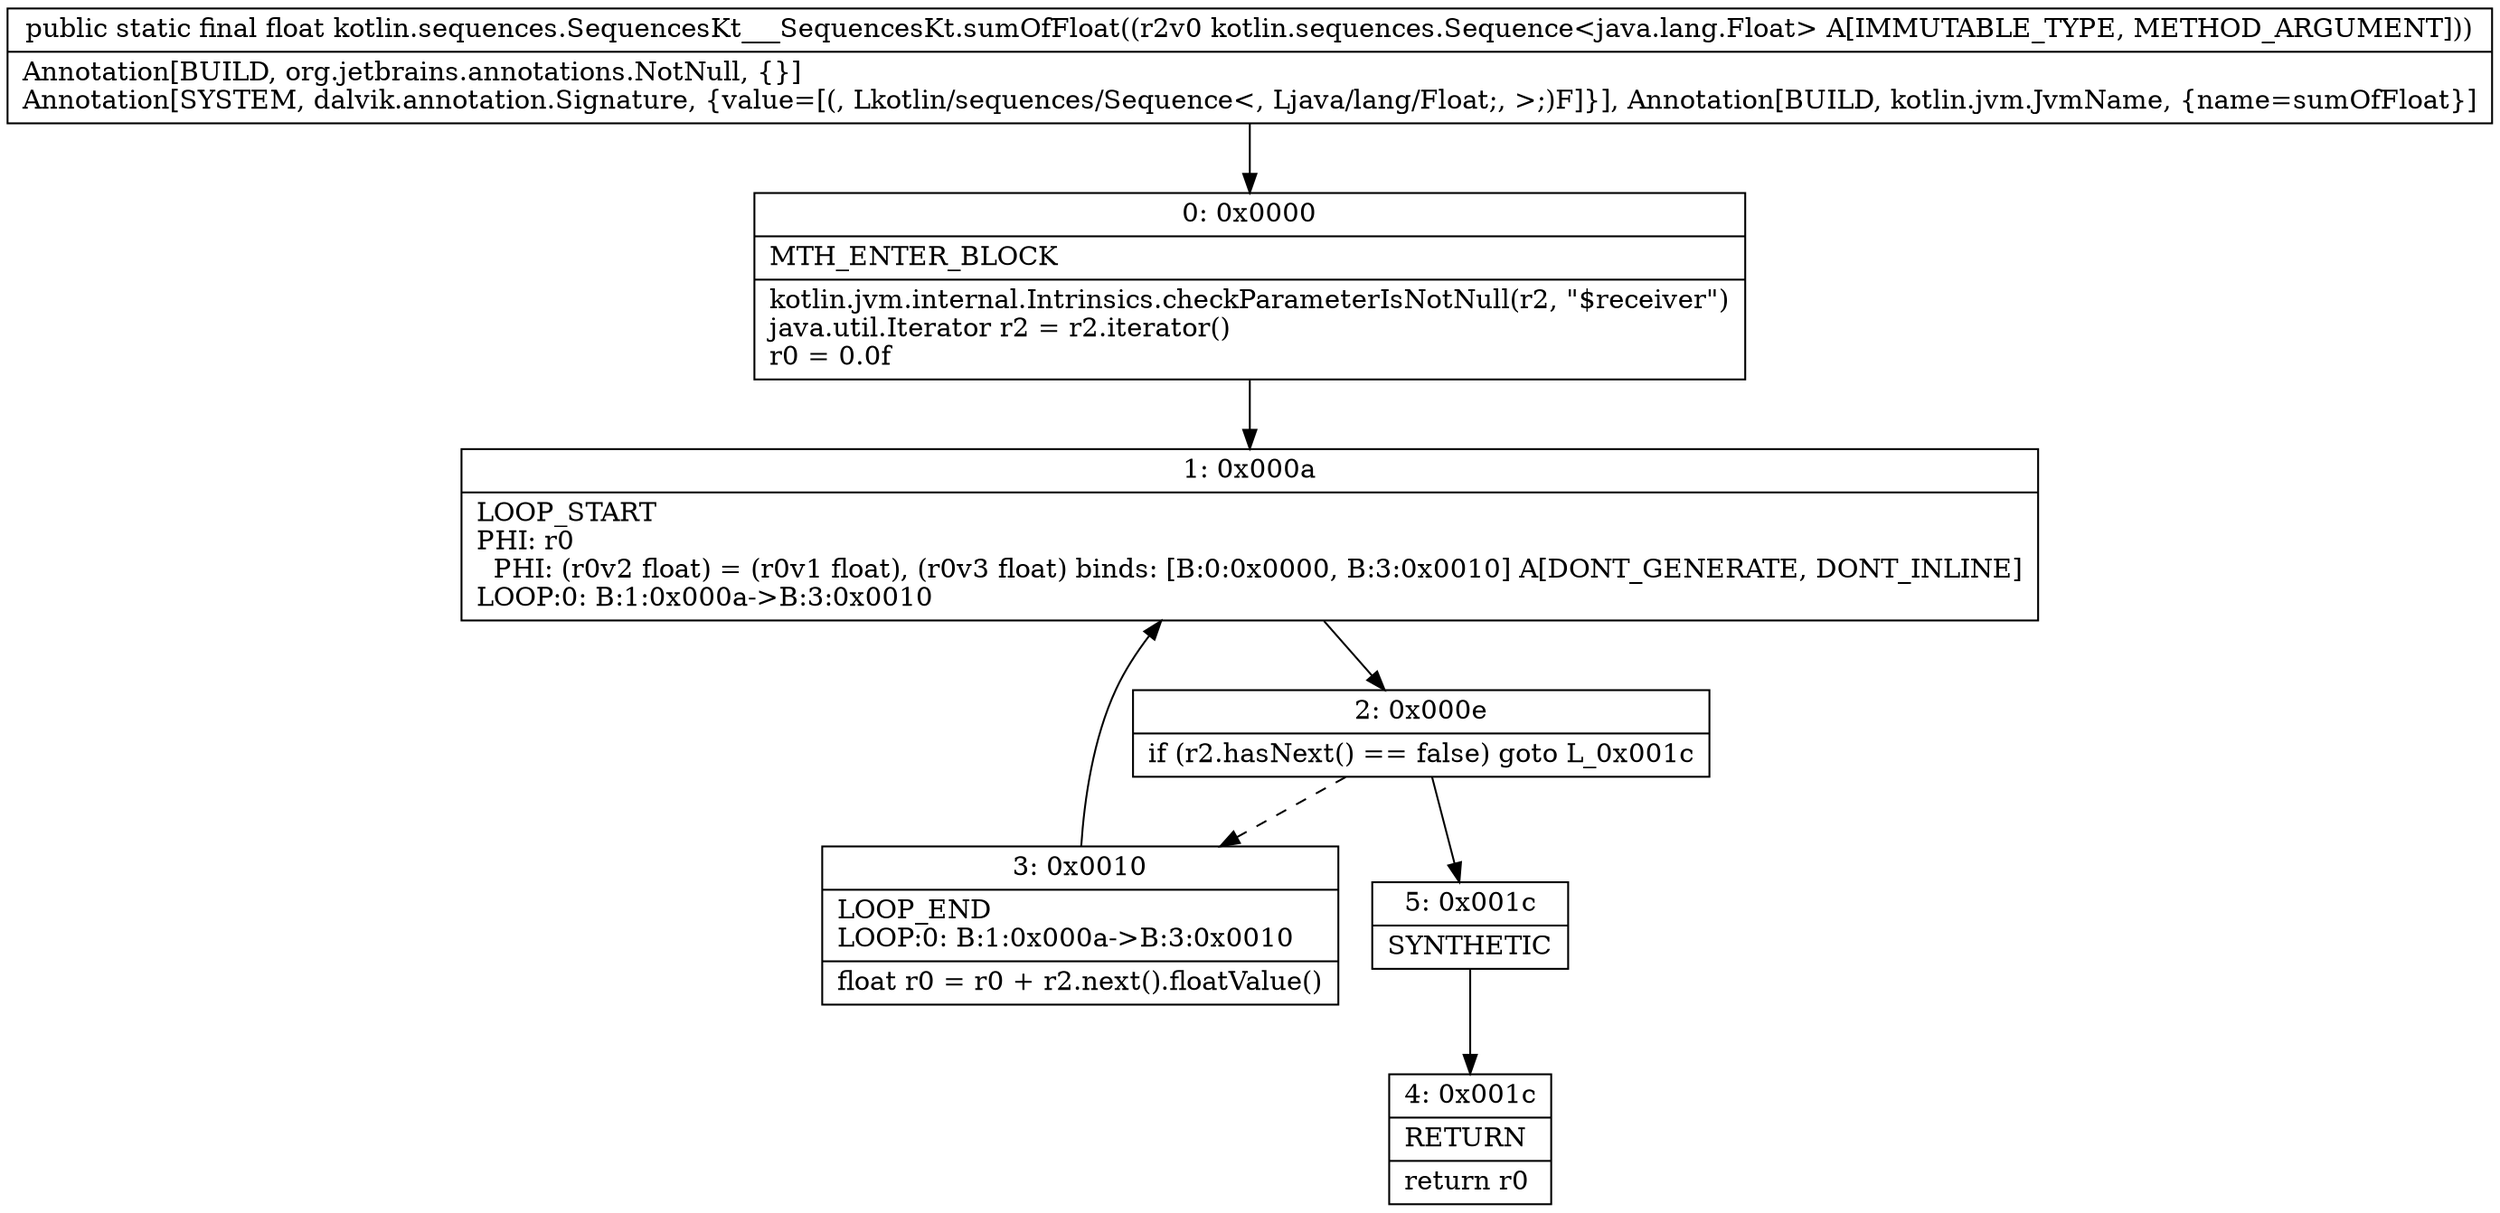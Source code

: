 digraph "CFG forkotlin.sequences.SequencesKt___SequencesKt.sumOfFloat(Lkotlin\/sequences\/Sequence;)F" {
Node_0 [shape=record,label="{0\:\ 0x0000|MTH_ENTER_BLOCK\l|kotlin.jvm.internal.Intrinsics.checkParameterIsNotNull(r2, \"$receiver\")\ljava.util.Iterator r2 = r2.iterator()\lr0 = 0.0f\l}"];
Node_1 [shape=record,label="{1\:\ 0x000a|LOOP_START\lPHI: r0 \l  PHI: (r0v2 float) = (r0v1 float), (r0v3 float) binds: [B:0:0x0000, B:3:0x0010] A[DONT_GENERATE, DONT_INLINE]\lLOOP:0: B:1:0x000a\-\>B:3:0x0010\l}"];
Node_2 [shape=record,label="{2\:\ 0x000e|if (r2.hasNext() == false) goto L_0x001c\l}"];
Node_3 [shape=record,label="{3\:\ 0x0010|LOOP_END\lLOOP:0: B:1:0x000a\-\>B:3:0x0010\l|float r0 = r0 + r2.next().floatValue()\l}"];
Node_4 [shape=record,label="{4\:\ 0x001c|RETURN\l|return r0\l}"];
Node_5 [shape=record,label="{5\:\ 0x001c|SYNTHETIC\l}"];
MethodNode[shape=record,label="{public static final float kotlin.sequences.SequencesKt___SequencesKt.sumOfFloat((r2v0 kotlin.sequences.Sequence\<java.lang.Float\> A[IMMUTABLE_TYPE, METHOD_ARGUMENT]))  | Annotation[BUILD, org.jetbrains.annotations.NotNull, \{\}]\lAnnotation[SYSTEM, dalvik.annotation.Signature, \{value=[(, Lkotlin\/sequences\/Sequence\<, Ljava\/lang\/Float;, \>;)F]\}], Annotation[BUILD, kotlin.jvm.JvmName, \{name=sumOfFloat\}]\l}"];
MethodNode -> Node_0;
Node_0 -> Node_1;
Node_1 -> Node_2;
Node_2 -> Node_3[style=dashed];
Node_2 -> Node_5;
Node_3 -> Node_1;
Node_5 -> Node_4;
}

